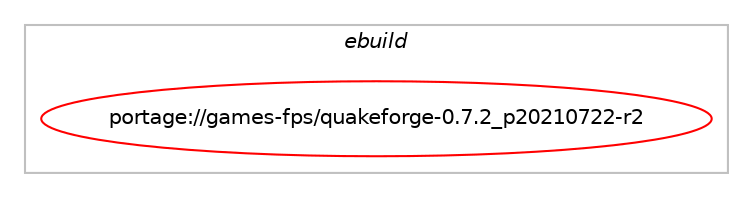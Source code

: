 digraph prolog {

# *************
# Graph options
# *************

newrank=true;
concentrate=true;
compound=true;
graph [rankdir=LR,fontname=Helvetica,fontsize=10,ranksep=1.5];#, ranksep=2.5, nodesep=0.2];
edge  [arrowhead=vee];
node  [fontname=Helvetica,fontsize=10];

# **********
# The ebuild
# **********

subgraph cluster_leftcol {
color=gray;
label=<<i>ebuild</i>>;
id [label="portage://games-fps/quakeforge-0.7.2_p20210722-r2", color=red, width=4, href="../games-fps/quakeforge-0.7.2_p20210722-r2.svg"];
}

# ****************
# The dependencies
# ****************

subgraph cluster_midcol {
color=gray;
label=<<i>dependencies</i>>;
subgraph cluster_compile {
fillcolor="#eeeeee";
style=filled;
label=<<i>compile</i>>;
# *** BEGIN UNKNOWN DEPENDENCY TYPE (TODO) ***
# id -> equal(use_conditional_group(positive,client,portage://games-fps/quakeforge-0.7.2_p20210722-r2,[package_dependency(portage://games-fps/quakeforge-0.7.2_p20210722-r2,install,no,media-libs,libsamplerate,none,[,,],[],[]),package_dependency(portage://games-fps/quakeforge-0.7.2_p20210722-r2,install,no,net-misc,curl,none,[,,],[],[]),package_dependency(portage://games-fps/quakeforge-0.7.2_p20210722-r2,install,no,virtual,opengl,none,[,,],[],[]),package_dependency(portage://games-fps/quakeforge-0.7.2_p20210722-r2,install,no,x11-libs,libX11,none,[,,],[],[]),package_dependency(portage://games-fps/quakeforge-0.7.2_p20210722-r2,install,no,x11-libs,libXext,none,[,,],[],[]),package_dependency(portage://games-fps/quakeforge-0.7.2_p20210722-r2,install,no,x11-libs,libXxf86vm,none,[,,],[],[]),use_conditional_group(positive,alsa,portage://games-fps/quakeforge-0.7.2_p20210722-r2,[package_dependency(portage://games-fps/quakeforge-0.7.2_p20210722-r2,install,no,media-libs,alsa-lib,none,[,,],[],[])]),use_conditional_group(positive,flac,portage://games-fps/quakeforge-0.7.2_p20210722-r2,[package_dependency(portage://games-fps/quakeforge-0.7.2_p20210722-r2,install,no,media-libs,flac,none,[,,],any_same_slot,[])]),use_conditional_group(positive,jack,portage://games-fps/quakeforge-0.7.2_p20210722-r2,[package_dependency(portage://games-fps/quakeforge-0.7.2_p20210722-r2,install,no,virtual,jack,none,[,,],[],[])]),use_conditional_group(positive,sdl,portage://games-fps/quakeforge-0.7.2_p20210722-r2,[package_dependency(portage://games-fps/quakeforge-0.7.2_p20210722-r2,install,no,media-libs,libsdl,none,[,,],[],[use(enable(sound),none)])]),use_conditional_group(positive,vorbis,portage://games-fps/quakeforge-0.7.2_p20210722-r2,[package_dependency(portage://games-fps/quakeforge-0.7.2_p20210722-r2,install,no,media-libs,libvorbis,none,[,,],[],[])]),use_conditional_group(positive,vulkan,portage://games-fps/quakeforge-0.7.2_p20210722-r2,[package_dependency(portage://games-fps/quakeforge-0.7.2_p20210722-r2,install,no,media-libs,vulkan-loader,none,[,,],[],[])]),use_conditional_group(positive,wildmidi,portage://games-fps/quakeforge-0.7.2_p20210722-r2,[package_dependency(portage://games-fps/quakeforge-0.7.2_p20210722-r2,install,no,media-sound,wildmidi,none,[,,],[],[])])]))
# *** END UNKNOWN DEPENDENCY TYPE (TODO) ***

# *** BEGIN UNKNOWN DEPENDENCY TYPE (TODO) ***
# id -> equal(use_conditional_group(positive,client,portage://games-fps/quakeforge-0.7.2_p20210722-r2,[package_dependency(portage://games-fps/quakeforge-0.7.2_p20210722-r2,install,no,x11-base,xorg-proto,none,[,,],[],[]),use_conditional_group(positive,vulkan,portage://games-fps/quakeforge-0.7.2_p20210722-r2,[package_dependency(portage://games-fps/quakeforge-0.7.2_p20210722-r2,install,no,dev-util,vulkan-headers,none,[,,],[],[])])]))
# *** END UNKNOWN DEPENDENCY TYPE (TODO) ***

# *** BEGIN UNKNOWN DEPENDENCY TYPE (TODO) ***
# id -> equal(use_conditional_group(positive,ncurses,portage://games-fps/quakeforge-0.7.2_p20210722-r2,[package_dependency(portage://games-fps/quakeforge-0.7.2_p20210722-r2,install,no,sys-libs,ncurses,none,[,,],any_same_slot,[])]))
# *** END UNKNOWN DEPENDENCY TYPE (TODO) ***

# *** BEGIN UNKNOWN DEPENDENCY TYPE (TODO) ***
# id -> equal(use_conditional_group(positive,png,portage://games-fps/quakeforge-0.7.2_p20210722-r2,[package_dependency(portage://games-fps/quakeforge-0.7.2_p20210722-r2,install,no,media-libs,libpng,none,[,,],any_same_slot,[])]))
# *** END UNKNOWN DEPENDENCY TYPE (TODO) ***

# *** BEGIN UNKNOWN DEPENDENCY TYPE (TODO) ***
# id -> equal(use_conditional_group(positive,zlib,portage://games-fps/quakeforge-0.7.2_p20210722-r2,[package_dependency(portage://games-fps/quakeforge-0.7.2_p20210722-r2,install,no,sys-libs,zlib,none,[,,],any_same_slot,[])]))
# *** END UNKNOWN DEPENDENCY TYPE (TODO) ***

}
subgraph cluster_compileandrun {
fillcolor="#eeeeee";
style=filled;
label=<<i>compile and run</i>>;
}
subgraph cluster_run {
fillcolor="#eeeeee";
style=filled;
label=<<i>run</i>>;
# *** BEGIN UNKNOWN DEPENDENCY TYPE (TODO) ***
# id -> equal(use_conditional_group(positive,client,portage://games-fps/quakeforge-0.7.2_p20210722-r2,[package_dependency(portage://games-fps/quakeforge-0.7.2_p20210722-r2,run,no,media-libs,libsamplerate,none,[,,],[],[]),package_dependency(portage://games-fps/quakeforge-0.7.2_p20210722-r2,run,no,net-misc,curl,none,[,,],[],[]),package_dependency(portage://games-fps/quakeforge-0.7.2_p20210722-r2,run,no,virtual,opengl,none,[,,],[],[]),package_dependency(portage://games-fps/quakeforge-0.7.2_p20210722-r2,run,no,x11-libs,libX11,none,[,,],[],[]),package_dependency(portage://games-fps/quakeforge-0.7.2_p20210722-r2,run,no,x11-libs,libXext,none,[,,],[],[]),package_dependency(portage://games-fps/quakeforge-0.7.2_p20210722-r2,run,no,x11-libs,libXxf86vm,none,[,,],[],[]),use_conditional_group(positive,alsa,portage://games-fps/quakeforge-0.7.2_p20210722-r2,[package_dependency(portage://games-fps/quakeforge-0.7.2_p20210722-r2,run,no,media-libs,alsa-lib,none,[,,],[],[])]),use_conditional_group(positive,flac,portage://games-fps/quakeforge-0.7.2_p20210722-r2,[package_dependency(portage://games-fps/quakeforge-0.7.2_p20210722-r2,run,no,media-libs,flac,none,[,,],any_same_slot,[])]),use_conditional_group(positive,jack,portage://games-fps/quakeforge-0.7.2_p20210722-r2,[package_dependency(portage://games-fps/quakeforge-0.7.2_p20210722-r2,run,no,virtual,jack,none,[,,],[],[])]),use_conditional_group(positive,sdl,portage://games-fps/quakeforge-0.7.2_p20210722-r2,[package_dependency(portage://games-fps/quakeforge-0.7.2_p20210722-r2,run,no,media-libs,libsdl,none,[,,],[],[use(enable(sound),none)])]),use_conditional_group(positive,vorbis,portage://games-fps/quakeforge-0.7.2_p20210722-r2,[package_dependency(portage://games-fps/quakeforge-0.7.2_p20210722-r2,run,no,media-libs,libvorbis,none,[,,],[],[])]),use_conditional_group(positive,vulkan,portage://games-fps/quakeforge-0.7.2_p20210722-r2,[package_dependency(portage://games-fps/quakeforge-0.7.2_p20210722-r2,run,no,media-libs,vulkan-loader,none,[,,],[],[])]),use_conditional_group(positive,wildmidi,portage://games-fps/quakeforge-0.7.2_p20210722-r2,[package_dependency(portage://games-fps/quakeforge-0.7.2_p20210722-r2,run,no,media-sound,wildmidi,none,[,,],[],[])])]))
# *** END UNKNOWN DEPENDENCY TYPE (TODO) ***

# *** BEGIN UNKNOWN DEPENDENCY TYPE (TODO) ***
# id -> equal(use_conditional_group(positive,ncurses,portage://games-fps/quakeforge-0.7.2_p20210722-r2,[package_dependency(portage://games-fps/quakeforge-0.7.2_p20210722-r2,run,no,sys-libs,ncurses,none,[,,],any_same_slot,[])]))
# *** END UNKNOWN DEPENDENCY TYPE (TODO) ***

# *** BEGIN UNKNOWN DEPENDENCY TYPE (TODO) ***
# id -> equal(use_conditional_group(positive,png,portage://games-fps/quakeforge-0.7.2_p20210722-r2,[package_dependency(portage://games-fps/quakeforge-0.7.2_p20210722-r2,run,no,media-libs,libpng,none,[,,],any_same_slot,[])]))
# *** END UNKNOWN DEPENDENCY TYPE (TODO) ***

# *** BEGIN UNKNOWN DEPENDENCY TYPE (TODO) ***
# id -> equal(use_conditional_group(positive,zlib,portage://games-fps/quakeforge-0.7.2_p20210722-r2,[package_dependency(portage://games-fps/quakeforge-0.7.2_p20210722-r2,run,no,sys-libs,zlib,none,[,,],any_same_slot,[])]))
# *** END UNKNOWN DEPENDENCY TYPE (TODO) ***

}
}

# **************
# The candidates
# **************

subgraph cluster_choices {
rank=same;
color=gray;
label=<<i>candidates</i>>;

}

}
